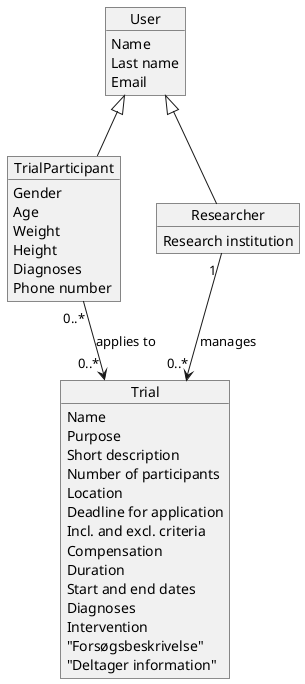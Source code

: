 @startuml
'https://plantuml.com/class-diagram

object User {
    Name
    Last name
    Email
}

object TrialParticipant {
    Gender
    Age
    Weight
    Height
    Diagnoses
    Phone number
}

object Researcher {
    Research institution
}

object Trial {
    Name
    Purpose
    Short description
    Number of participants
    Location
    Deadline for application
    Incl. and excl. criteria
    Compensation
    Duration
    Start and end dates
    Diagnoses
    Intervention
    "Forsøgsbeskrivelse"
    "Deltager information"
}

User <|-- TrialParticipant
User <|-- Researcher
TrialParticipant "0..*" --> "0..* " Trial : applies to
Researcher "1 " --> "0..*" Trial : manages


@enduml